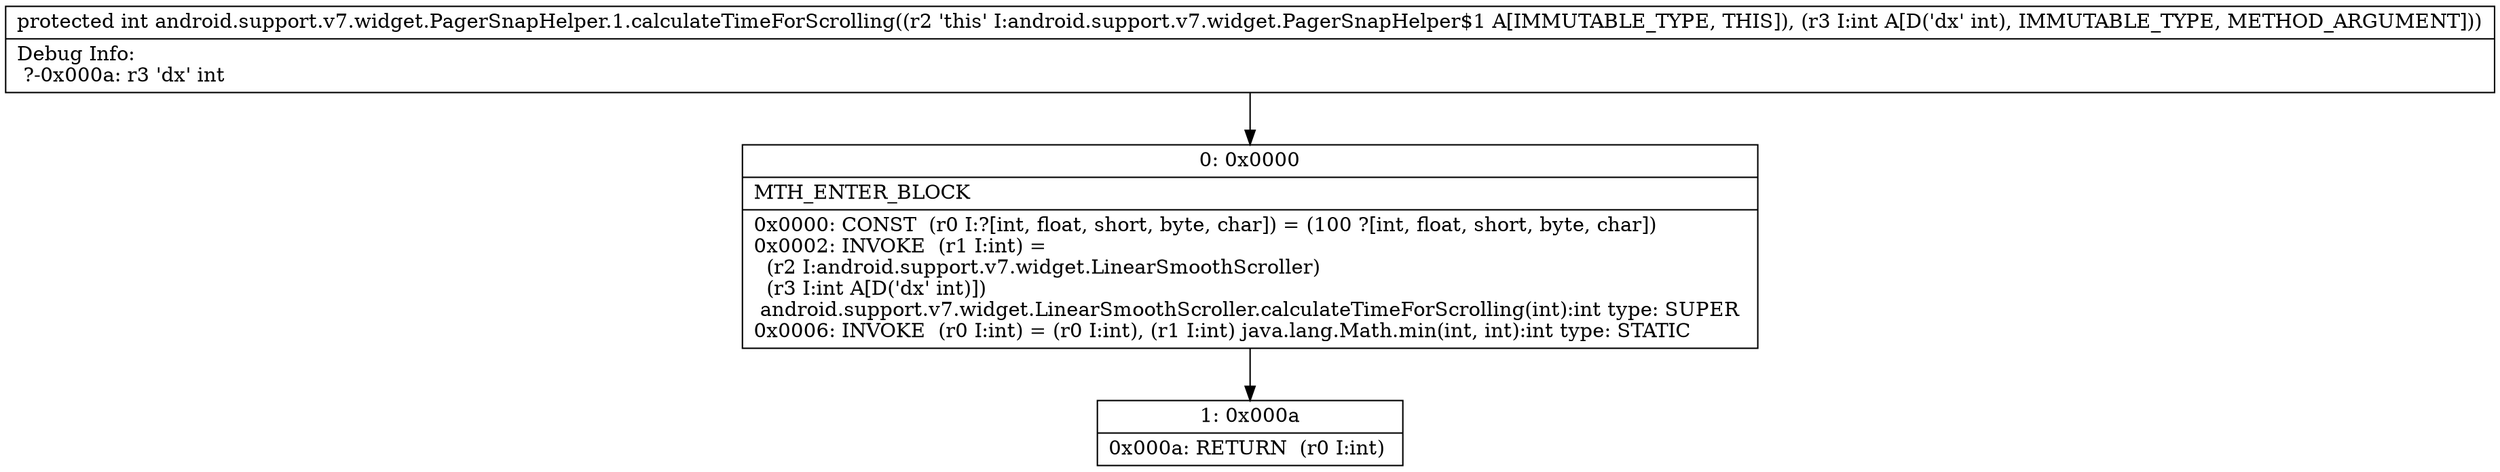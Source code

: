 digraph "CFG forandroid.support.v7.widget.PagerSnapHelper.1.calculateTimeForScrolling(I)I" {
Node_0 [shape=record,label="{0\:\ 0x0000|MTH_ENTER_BLOCK\l|0x0000: CONST  (r0 I:?[int, float, short, byte, char]) = (100 ?[int, float, short, byte, char]) \l0x0002: INVOKE  (r1 I:int) = \l  (r2 I:android.support.v7.widget.LinearSmoothScroller)\l  (r3 I:int A[D('dx' int)])\l android.support.v7.widget.LinearSmoothScroller.calculateTimeForScrolling(int):int type: SUPER \l0x0006: INVOKE  (r0 I:int) = (r0 I:int), (r1 I:int) java.lang.Math.min(int, int):int type: STATIC \l}"];
Node_1 [shape=record,label="{1\:\ 0x000a|0x000a: RETURN  (r0 I:int) \l}"];
MethodNode[shape=record,label="{protected int android.support.v7.widget.PagerSnapHelper.1.calculateTimeForScrolling((r2 'this' I:android.support.v7.widget.PagerSnapHelper$1 A[IMMUTABLE_TYPE, THIS]), (r3 I:int A[D('dx' int), IMMUTABLE_TYPE, METHOD_ARGUMENT]))  | Debug Info:\l  ?\-0x000a: r3 'dx' int\l}"];
MethodNode -> Node_0;
Node_0 -> Node_1;
}

